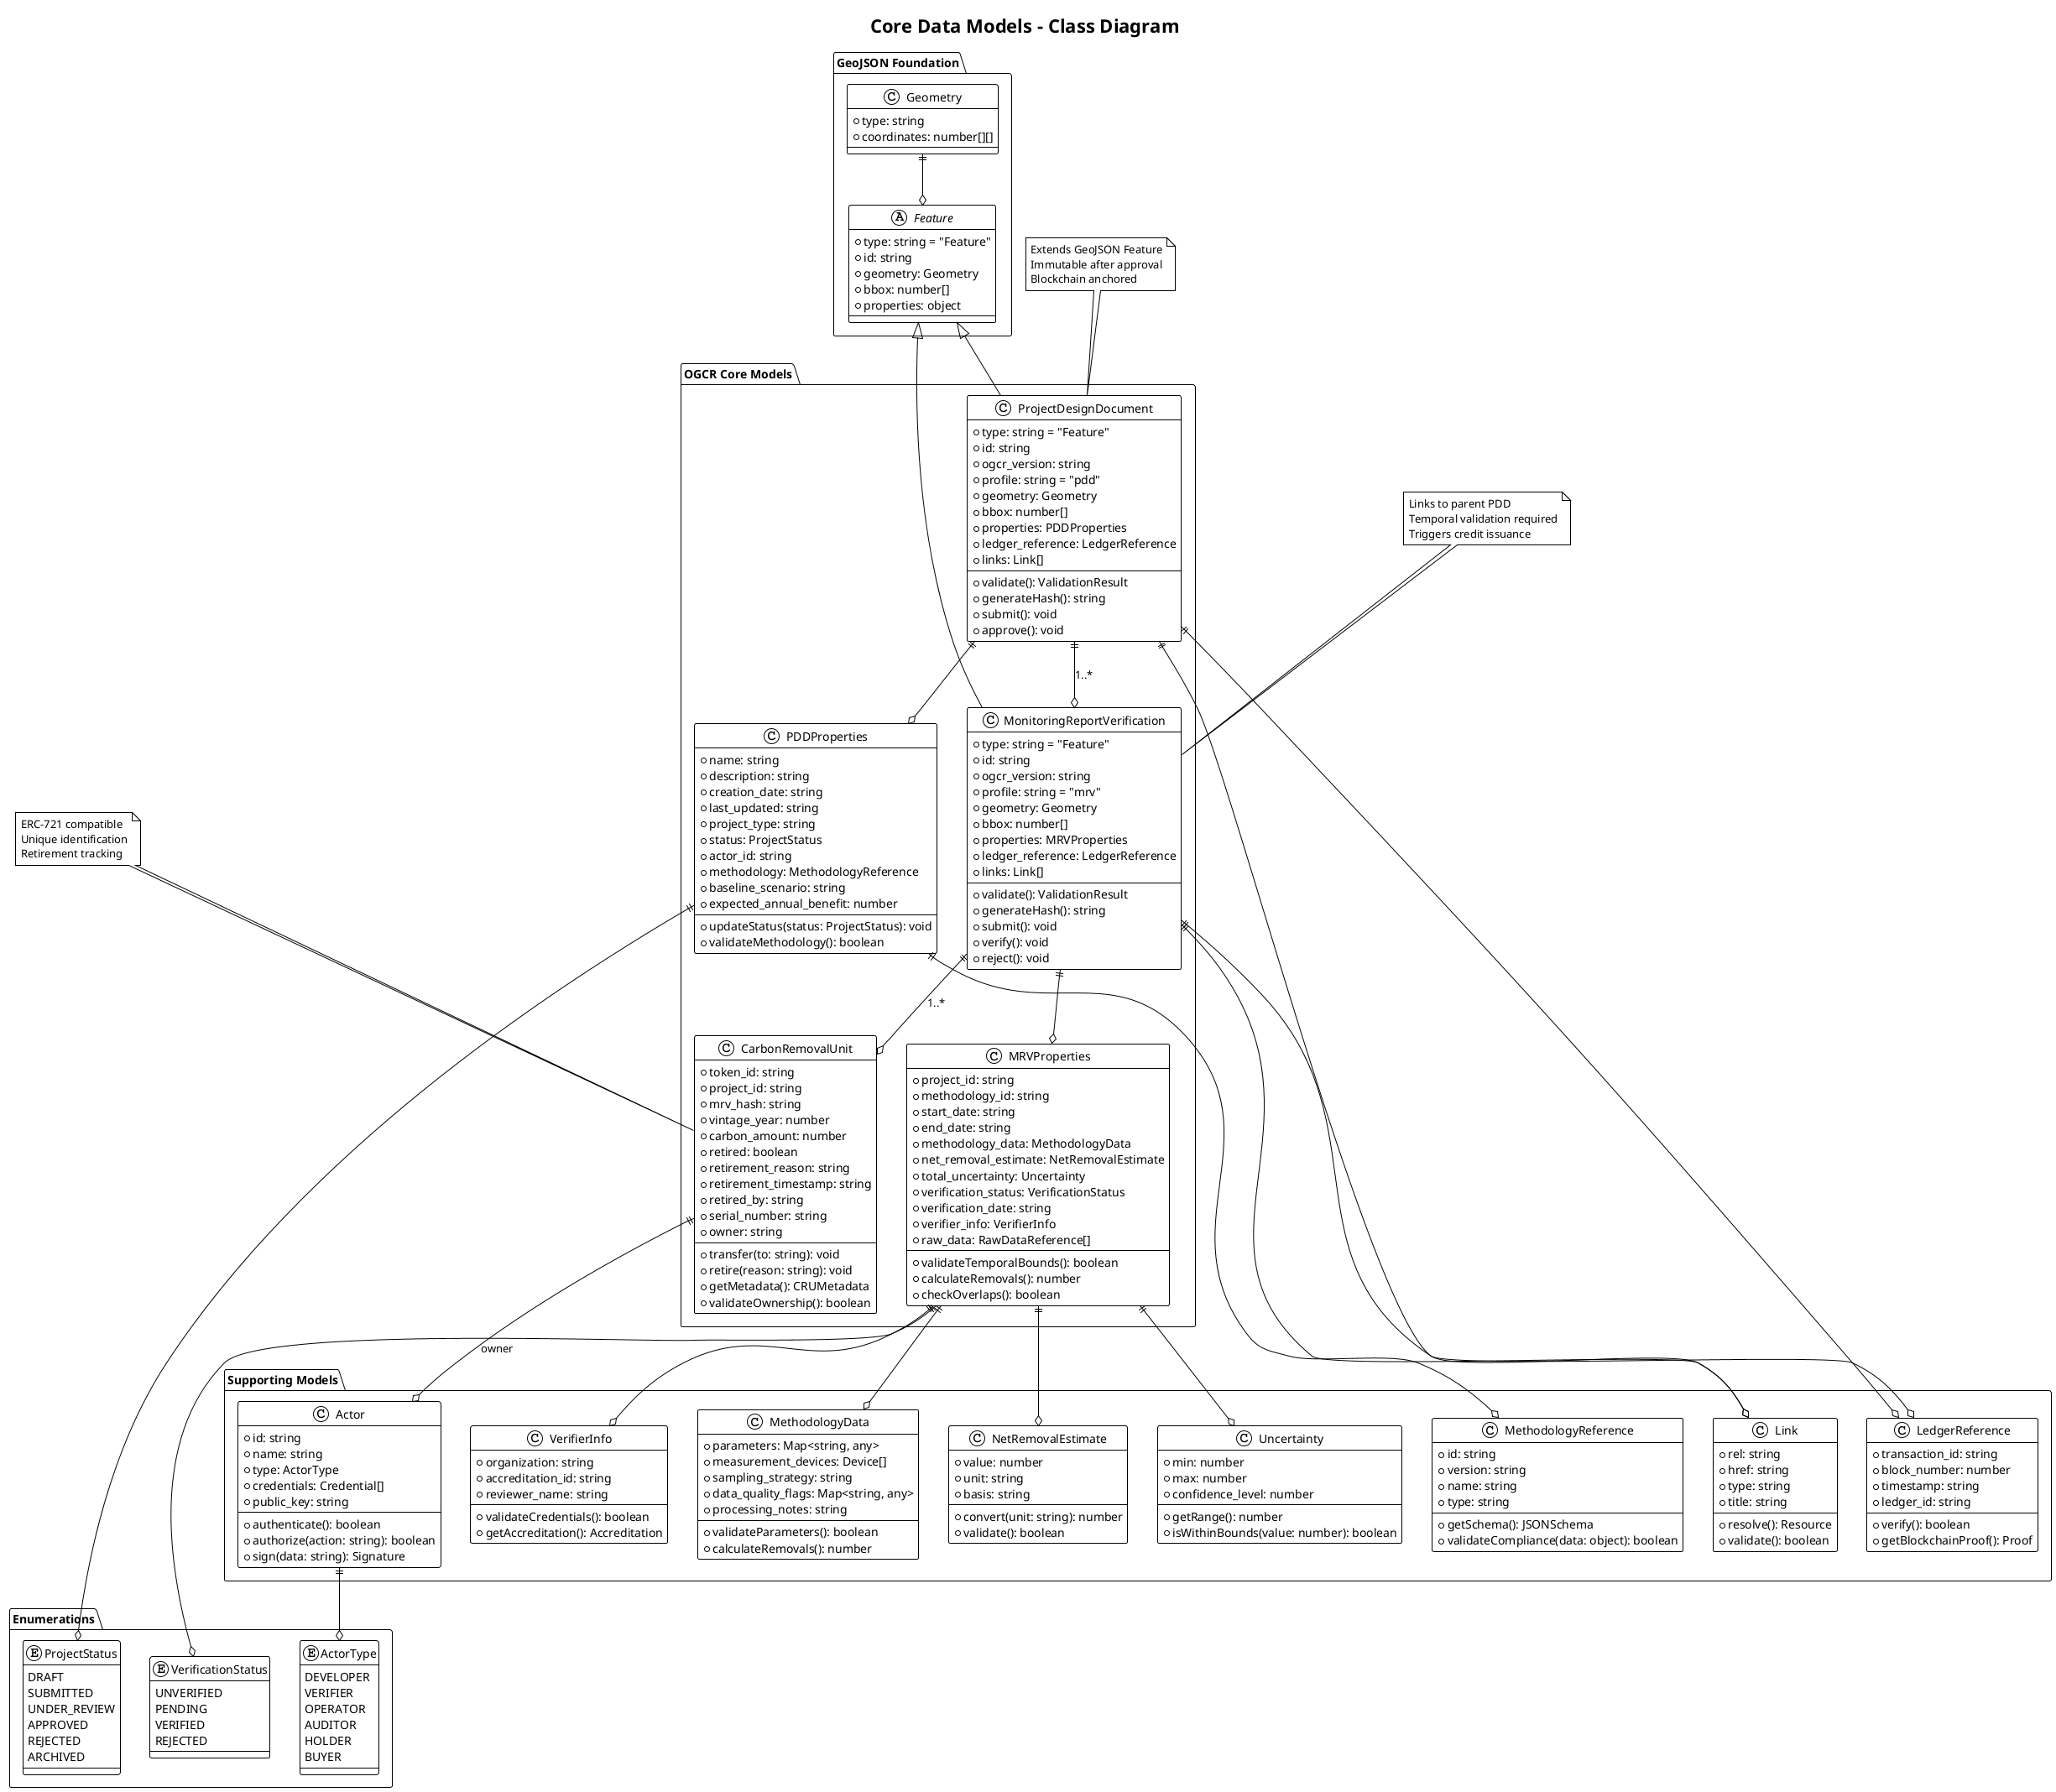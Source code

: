 @startuml
!theme plain
title Core Data Models - Class Diagram

package "GeoJSON Foundation" {
    abstract class Feature {
        +type: string = "Feature"
        +id: string
        +geometry: Geometry
        +bbox: number[]
        +properties: object
    }
    
    class Geometry {
        +type: string
        +coordinates: number[][]
    }
}

package "OGCR Core Models" {
    class ProjectDesignDocument {
        +type: string = "Feature"
        +id: string
        +ogcr_version: string
        +profile: string = "pdd"
        +geometry: Geometry
        +bbox: number[]
        +properties: PDDProperties
        +ledger_reference: LedgerReference
        +links: Link[]
        --
        +validate(): ValidationResult
        +generateHash(): string
        +submit(): void
        +approve(): void
    }
    
    class PDDProperties {
        +name: string
        +description: string
        +creation_date: string
        +last_updated: string
        +project_type: string
        +status: ProjectStatus
        +actor_id: string
        +methodology: MethodologyReference
        +baseline_scenario: string
        +expected_annual_benefit: number
        --
        +updateStatus(status: ProjectStatus): void
        +validateMethodology(): boolean
    }
    
    class MonitoringReportVerification {
        +type: string = "Feature"
        +id: string
        +ogcr_version: string
        +profile: string = "mrv"
        +geometry: Geometry
        +bbox: number[]
        +properties: MRVProperties
        +ledger_reference: LedgerReference
        +links: Link[]
        --
        +validate(): ValidationResult
        +generateHash(): string
        +submit(): void
        +verify(): void
        +reject(): void
    }
    
    class MRVProperties {
        +project_id: string
        +methodology_id: string
        +start_date: string
        +end_date: string
        +methodology_data: MethodologyData
        +net_removal_estimate: NetRemovalEstimate
        +total_uncertainty: Uncertainty
        +verification_status: VerificationStatus
        +verification_date: string
        +verifier_info: VerifierInfo
        +raw_data: RawDataReference[]
        --
        +validateTemporalBounds(): boolean
        +calculateRemovals(): number
        +checkOverlaps(): boolean
    }
    
    class CarbonRemovalUnit {
        +token_id: string
        +project_id: string
        +mrv_hash: string
        +vintage_year: number
        +carbon_amount: number
        +retired: boolean
        +retirement_reason: string
        +retirement_timestamp: string
        +retired_by: string
        +serial_number: string
        +owner: string
        --
        +transfer(to: string): void
        +retire(reason: string): void
        +getMetadata(): CRUMetadata
        +validateOwnership(): boolean
    }
}

package "Supporting Models" {
    class LedgerReference {
        +transaction_id: string
        +block_number: number
        +timestamp: string
        +ledger_id: string
        --
        +verify(): boolean
        +getBlockchainProof(): Proof
    }
    
    class Link {
        +rel: string
        +href: string
        +type: string
        +title: string
        --
        +resolve(): Resource
        +validate(): boolean
    }
    
    class MethodologyReference {
        +id: string
        +version: string
        +name: string
        +type: string
        --
        +getSchema(): JSONSchema
        +validateCompliance(data: object): boolean
    }
    
    class MethodologyData {
        +parameters: Map<string, any>
        +measurement_devices: Device[]
        +sampling_strategy: string
        +data_quality_flags: Map<string, any>
        +processing_notes: string
        --
        +validateParameters(): boolean
        +calculateRemovals(): number
    }
    
    class NetRemovalEstimate {
        +value: number
        +unit: string
        +basis: string
        --
        +convert(unit: string): number
        +validate(): boolean
    }
    
    class Uncertainty {
        +min: number
        +max: number
        +confidence_level: number
        --
        +getRange(): number
        +isWithinBounds(value: number): boolean
    }
    
    class VerifierInfo {
        +organization: string
        +accreditation_id: string
        +reviewer_name: string
        --
        +validateCredentials(): boolean
        +getAccreditation(): Accreditation
    }
    
    class Actor {
        +id: string
        +name: string
        +type: ActorType
        +credentials: Credential[]
        +public_key: string
        --
        +authenticate(): boolean
        +authorize(action: string): boolean
        +sign(data: string): Signature
    }
}

package "Enumerations" {
    enum ProjectStatus {
        DRAFT
        SUBMITTED
        UNDER_REVIEW
        APPROVED
        REJECTED
        ARCHIVED
    }
    
    enum VerificationStatus {
        UNVERIFIED
        PENDING
        VERIFIED
        REJECTED
    }
    
    enum ActorType {
        DEVELOPER
        VERIFIER
        OPERATOR
        AUDITOR
        HOLDER
        BUYER
    }
}

' Relationships
Feature <|-- ProjectDesignDocument
Feature <|-- MonitoringReportVerification
Geometry ||--o Feature

ProjectDesignDocument ||--o PDDProperties
ProjectDesignDocument ||--o LedgerReference
ProjectDesignDocument ||--o Link

MonitoringReportVerification ||--o MRVProperties
MonitoringReportVerification ||--o LedgerReference
MonitoringReportVerification ||--o Link

PDDProperties ||--o MethodologyReference
PDDProperties ||--o ProjectStatus

MRVProperties ||--o MethodologyData
MRVProperties ||--o NetRemovalEstimate
MRVProperties ||--o Uncertainty
MRVProperties ||--o VerifierInfo
MRVProperties ||--o VerificationStatus

CarbonRemovalUnit ||--o Actor : owner

ProjectDesignDocument ||--o MonitoringReportVerification : "1..*"
MonitoringReportVerification ||--o CarbonRemovalUnit : "1..*"

Actor ||--o ActorType

note top of ProjectDesignDocument
  Extends GeoJSON Feature
  Immutable after approval
  Blockchain anchored
end note

note top of MonitoringReportVerification
  Links to parent PDD
  Temporal validation required
  Triggers credit issuance
end note

note top of CarbonRemovalUnit
  ERC-721 compatible
  Unique identification
  Retirement tracking
end note

@enduml

